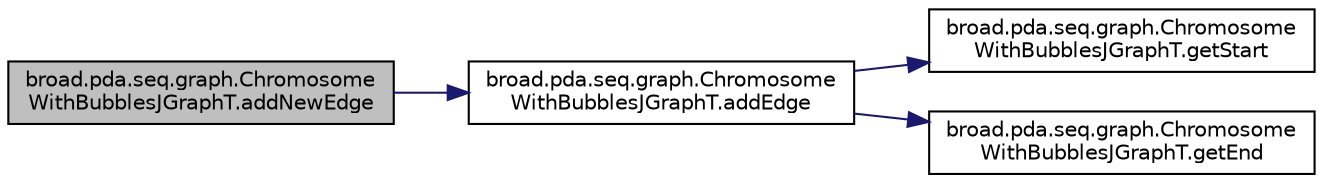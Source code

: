 digraph "broad.pda.seq.graph.ChromosomeWithBubblesJGraphT.addNewEdge"
{
  edge [fontname="Helvetica",fontsize="10",labelfontname="Helvetica",labelfontsize="10"];
  node [fontname="Helvetica",fontsize="10",shape=record];
  rankdir="LR";
  Node1 [label="broad.pda.seq.graph.Chromosome\lWithBubblesJGraphT.addNewEdge",height=0.2,width=0.4,color="black", fillcolor="grey75", style="filled" fontcolor="black"];
  Node1 -> Node2 [color="midnightblue",fontsize="10",style="solid"];
  Node2 [label="broad.pda.seq.graph.Chromosome\lWithBubblesJGraphT.addEdge",height=0.2,width=0.4,color="black", fillcolor="white", style="filled",URL="$classbroad_1_1pda_1_1seq_1_1graph_1_1_chromosome_with_bubbles_j_graph_t.html#a75dcac62d0b06c6297961055eae8e38a"];
  Node2 -> Node3 [color="midnightblue",fontsize="10",style="solid"];
  Node3 [label="broad.pda.seq.graph.Chromosome\lWithBubblesJGraphT.getStart",height=0.2,width=0.4,color="black", fillcolor="white", style="filled",URL="$classbroad_1_1pda_1_1seq_1_1graph_1_1_chromosome_with_bubbles_j_graph_t.html#a64465fbdfb57e6549113e47877c9b37a"];
  Node2 -> Node4 [color="midnightblue",fontsize="10",style="solid"];
  Node4 [label="broad.pda.seq.graph.Chromosome\lWithBubblesJGraphT.getEnd",height=0.2,width=0.4,color="black", fillcolor="white", style="filled",URL="$classbroad_1_1pda_1_1seq_1_1graph_1_1_chromosome_with_bubbles_j_graph_t.html#a0837c3a39bc327a0e2e249a92c98a1aa"];
}
